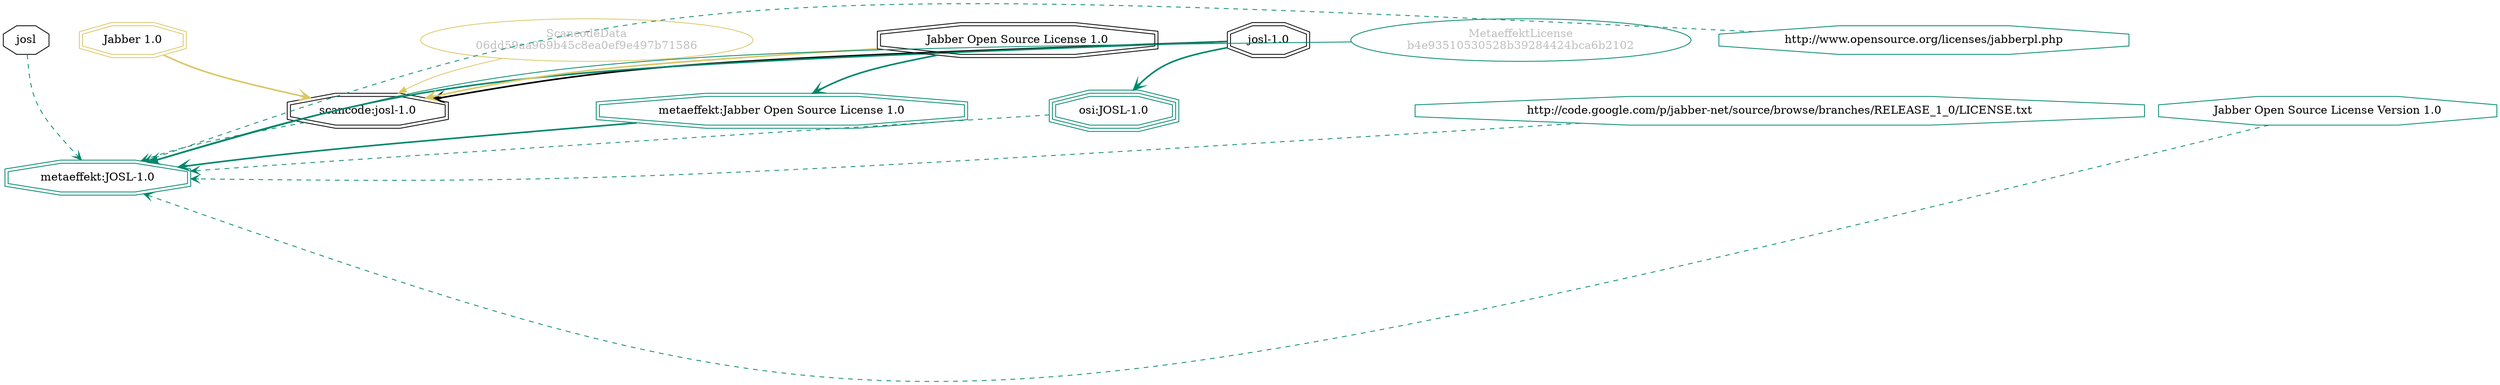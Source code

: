 strict digraph {
    node [shape=box];
    graph [splines=curved];
    10782 [label=josl
          ,shape=octagon];
    17936 [label="ScancodeData\n06dd59aa969b45c8ea0ef9e497b71586"
          ,fontcolor=gray
          ,color="#dac767"
          ,fillcolor="beige;1"
          ,shape=ellipse];
    17937 [label="scancode:josl-1.0"
          ,shape=doubleoctagon];
    17938 [label="josl-1.0"
          ,shape=doubleoctagon];
    17939 [label="Jabber 1.0"
          ,color="#dac767"
          ,shape=doubleoctagon];
    17940 [label="Jabber Open Source License 1.0"
          ,shape=doubleoctagon];
    44104 [label="MetaeffektLicense\nb4e93510530528b39284424bca6b2102"
          ,fontcolor=gray
          ,color="#00876c"
          ,fillcolor="beige;1"
          ,shape=ellipse];
    44105 [label="metaeffekt:JOSL-1.0"
          ,color="#00876c"
          ,shape=doubleoctagon];
    44106 [label="metaeffekt:Jabber Open Source License 1.0"
          ,color="#00876c"
          ,shape=doubleoctagon];
    44107 [label="http://www.opensource.org/licenses/jabberpl.php"
          ,color="#00876c"
          ,shape=octagon];
    44109 [label="http://code.google.com/p/jabber-net/source/browse/branches/RELEASE_1_0/LICENSE.txt"
          ,color="#00876c"
          ,shape=octagon];
    44111 [label="Jabber Open Source License Version 1.0"
          ,color="#00876c"
          ,shape=octagon];
    44112 [label="osi:JOSL-1.0"
          ,color="#00876c"
          ,shape=tripleoctagon];
    10782 -> 44105 [style=dashed
                   ,arrowhead=vee
                   ,weight=0.5
                   ,color="#00876c"];
    17936 -> 17937 [weight=0.5
                   ,color="#dac767"];
    17937 -> 44105 [style=dashed
                   ,arrowhead=vee
                   ,weight=0.5
                   ,color="#00876c"];
    17938 -> 17937 [style=bold
                   ,arrowhead=vee
                   ,weight=0.7];
    17938 -> 44105 [style=bold
                   ,arrowhead=vee
                   ,weight=0.7
                   ,color="#00876c"];
    17938 -> 44112 [style=bold
                   ,arrowhead=vee
                   ,weight=0.7
                   ,color="#00876c"];
    17939 -> 17937 [style=bold
                   ,arrowhead=vee
                   ,weight=0.7
                   ,color="#dac767"];
    17940 -> 17937 [style=bold
                   ,arrowhead=vee
                   ,weight=0.7
                   ,color="#dac767"];
    17940 -> 44106 [style=bold
                   ,arrowhead=vee
                   ,weight=0.7
                   ,color="#00876c"];
    44104 -> 44105 [weight=0.5
                   ,color="#00876c"];
    44106 -> 44105 [style=bold
                   ,arrowhead=vee
                   ,weight=0.7
                   ,color="#00876c"];
    44107 -> 44105 [style=dashed
                   ,arrowhead=vee
                   ,weight=0.5
                   ,color="#00876c"];
    44109 -> 44105 [style=dashed
                   ,arrowhead=vee
                   ,weight=0.5
                   ,color="#00876c"];
    44111 -> 44105 [style=dashed
                   ,arrowhead=vee
                   ,weight=0.5
                   ,color="#00876c"];
    44112 -> 44105 [style=dashed
                   ,arrowhead=vee
                   ,weight=0.5
                   ,color="#00876c"];
}
